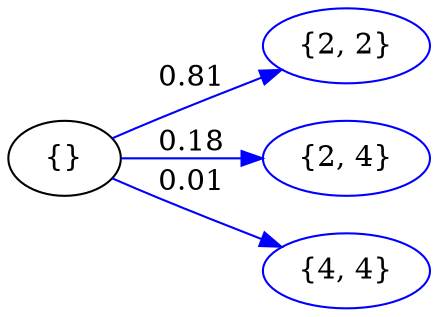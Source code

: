 digraph {
  rankdir=LR;
  s_ [label="{}"];
  s_2_2 [label="{2, 2}", color=blue];
  s_2_4 [label="{2, 4}", color=blue];
  s_4_4 [label="{4, 4}", color=blue];
  s_ -> s_2_2 [label="0.81", color=blue]
  s_ -> s_2_4 [label="0.18", color=blue]
  s_ -> s_4_4 [label="0.01", color=blue]
}
